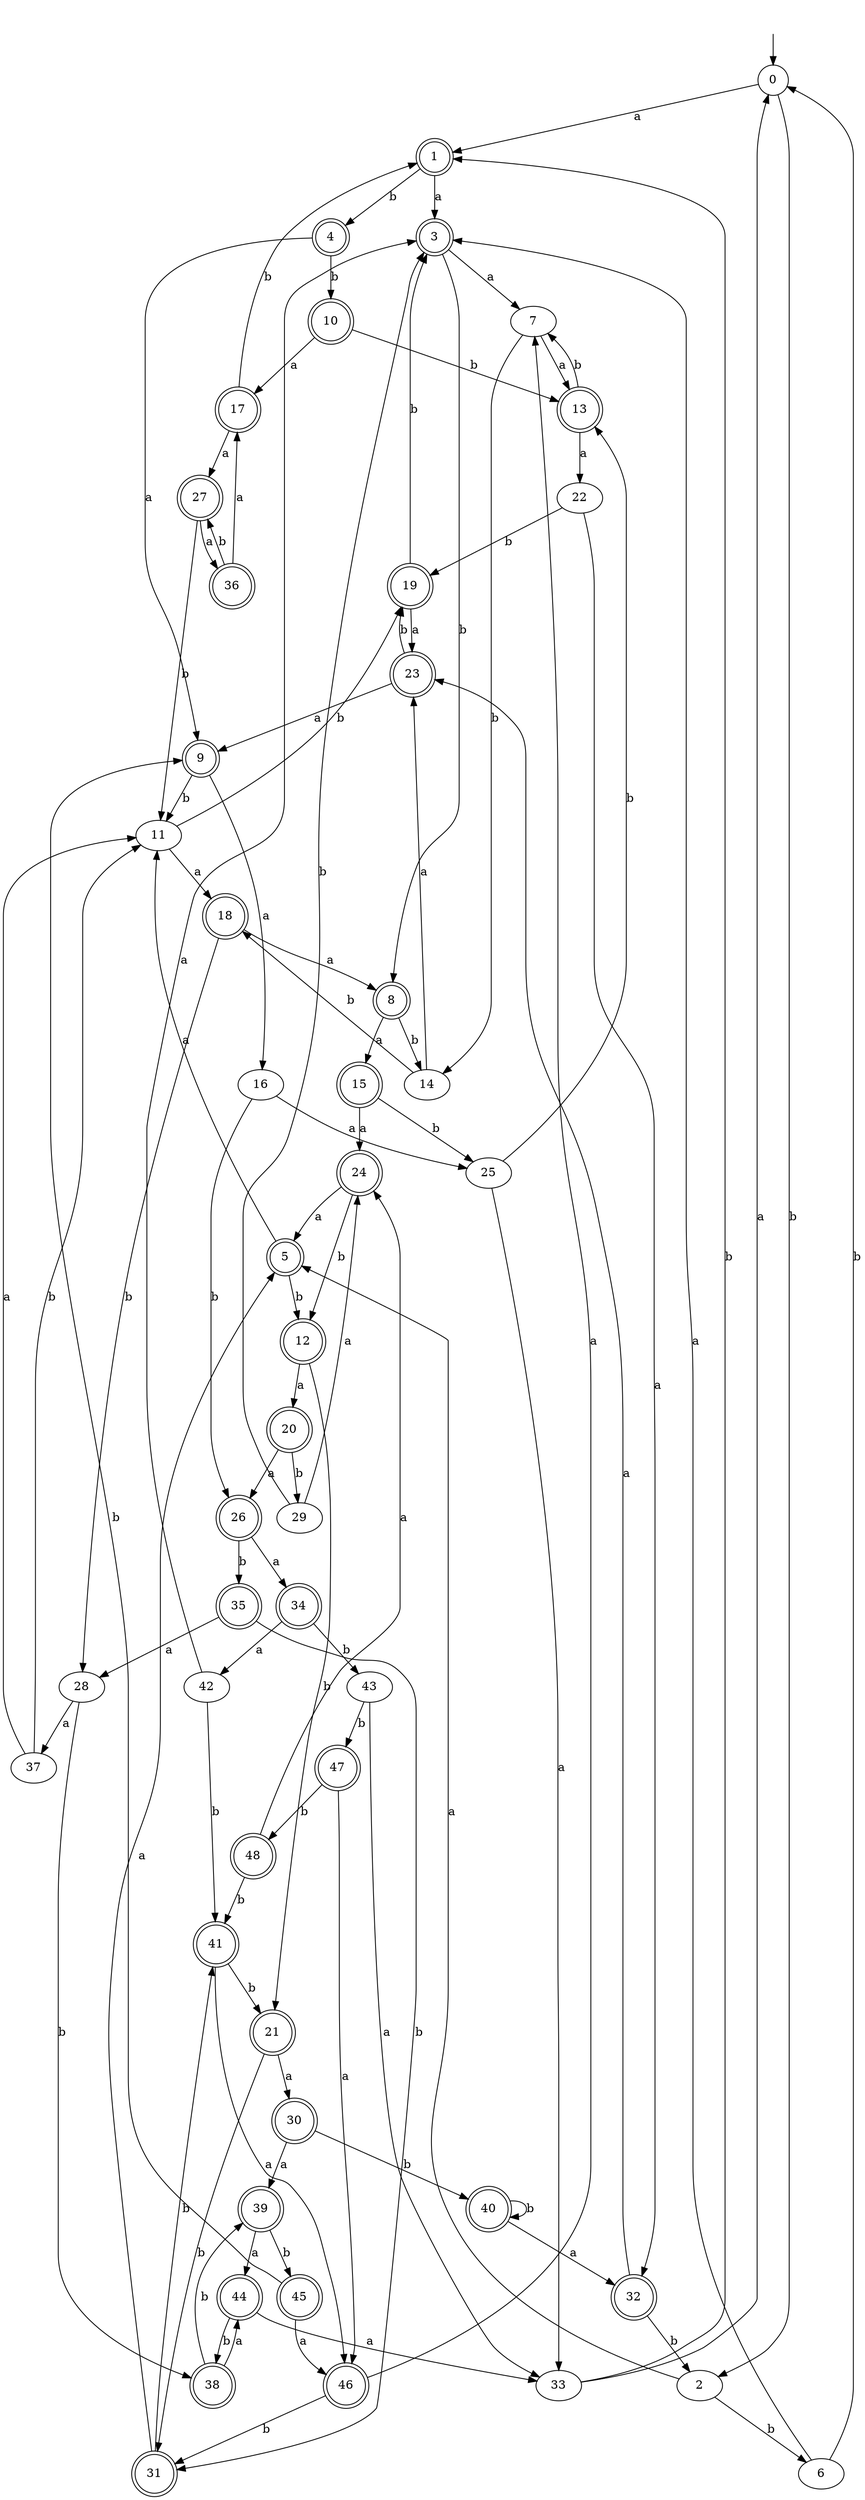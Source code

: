 digraph RandomDFA {
  __start0 [label="", shape=none];
  __start0 -> 0 [label=""];
  0 [shape=circle]
  0 -> 1 [label="a"]
  0 -> 2 [label="b"]
  1 [shape=doublecircle]
  1 -> 3 [label="a"]
  1 -> 4 [label="b"]
  2
  2 -> 5 [label="a"]
  2 -> 6 [label="b"]
  3 [shape=doublecircle]
  3 -> 7 [label="a"]
  3 -> 8 [label="b"]
  4 [shape=doublecircle]
  4 -> 9 [label="a"]
  4 -> 10 [label="b"]
  5 [shape=doublecircle]
  5 -> 11 [label="a"]
  5 -> 12 [label="b"]
  6
  6 -> 3 [label="a"]
  6 -> 0 [label="b"]
  7
  7 -> 13 [label="a"]
  7 -> 14 [label="b"]
  8 [shape=doublecircle]
  8 -> 15 [label="a"]
  8 -> 14 [label="b"]
  9 [shape=doublecircle]
  9 -> 16 [label="a"]
  9 -> 11 [label="b"]
  10 [shape=doublecircle]
  10 -> 17 [label="a"]
  10 -> 13 [label="b"]
  11
  11 -> 18 [label="a"]
  11 -> 19 [label="b"]
  12 [shape=doublecircle]
  12 -> 20 [label="a"]
  12 -> 21 [label="b"]
  13 [shape=doublecircle]
  13 -> 22 [label="a"]
  13 -> 7 [label="b"]
  14
  14 -> 23 [label="a"]
  14 -> 18 [label="b"]
  15 [shape=doublecircle]
  15 -> 24 [label="a"]
  15 -> 25 [label="b"]
  16
  16 -> 25 [label="a"]
  16 -> 26 [label="b"]
  17 [shape=doublecircle]
  17 -> 27 [label="a"]
  17 -> 1 [label="b"]
  18 [shape=doublecircle]
  18 -> 8 [label="a"]
  18 -> 28 [label="b"]
  19 [shape=doublecircle]
  19 -> 23 [label="a"]
  19 -> 3 [label="b"]
  20 [shape=doublecircle]
  20 -> 26 [label="a"]
  20 -> 29 [label="b"]
  21 [shape=doublecircle]
  21 -> 30 [label="a"]
  21 -> 31 [label="b"]
  22
  22 -> 32 [label="a"]
  22 -> 19 [label="b"]
  23 [shape=doublecircle]
  23 -> 9 [label="a"]
  23 -> 19 [label="b"]
  24 [shape=doublecircle]
  24 -> 5 [label="a"]
  24 -> 12 [label="b"]
  25
  25 -> 33 [label="a"]
  25 -> 13 [label="b"]
  26 [shape=doublecircle]
  26 -> 34 [label="a"]
  26 -> 35 [label="b"]
  27 [shape=doublecircle]
  27 -> 36 [label="a"]
  27 -> 11 [label="b"]
  28
  28 -> 37 [label="a"]
  28 -> 38 [label="b"]
  29
  29 -> 24 [label="a"]
  29 -> 3 [label="b"]
  30 [shape=doublecircle]
  30 -> 39 [label="a"]
  30 -> 40 [label="b"]
  31 [shape=doublecircle]
  31 -> 5 [label="a"]
  31 -> 41 [label="b"]
  32 [shape=doublecircle]
  32 -> 23 [label="a"]
  32 -> 2 [label="b"]
  33
  33 -> 0 [label="a"]
  33 -> 1 [label="b"]
  34 [shape=doublecircle]
  34 -> 42 [label="a"]
  34 -> 43 [label="b"]
  35 [shape=doublecircle]
  35 -> 28 [label="a"]
  35 -> 31 [label="b"]
  36 [shape=doublecircle]
  36 -> 17 [label="a"]
  36 -> 27 [label="b"]
  37
  37 -> 11 [label="a"]
  37 -> 11 [label="b"]
  38 [shape=doublecircle]
  38 -> 44 [label="a"]
  38 -> 39 [label="b"]
  39 [shape=doublecircle]
  39 -> 44 [label="a"]
  39 -> 45 [label="b"]
  40 [shape=doublecircle]
  40 -> 32 [label="a"]
  40 -> 40 [label="b"]
  41 [shape=doublecircle]
  41 -> 46 [label="a"]
  41 -> 21 [label="b"]
  42
  42 -> 3 [label="a"]
  42 -> 41 [label="b"]
  43
  43 -> 33 [label="a"]
  43 -> 47 [label="b"]
  44 [shape=doublecircle]
  44 -> 33 [label="a"]
  44 -> 38 [label="b"]
  45 [shape=doublecircle]
  45 -> 46 [label="a"]
  45 -> 9 [label="b"]
  46 [shape=doublecircle]
  46 -> 7 [label="a"]
  46 -> 31 [label="b"]
  47 [shape=doublecircle]
  47 -> 46 [label="a"]
  47 -> 48 [label="b"]
  48 [shape=doublecircle]
  48 -> 24 [label="a"]
  48 -> 41 [label="b"]
}
